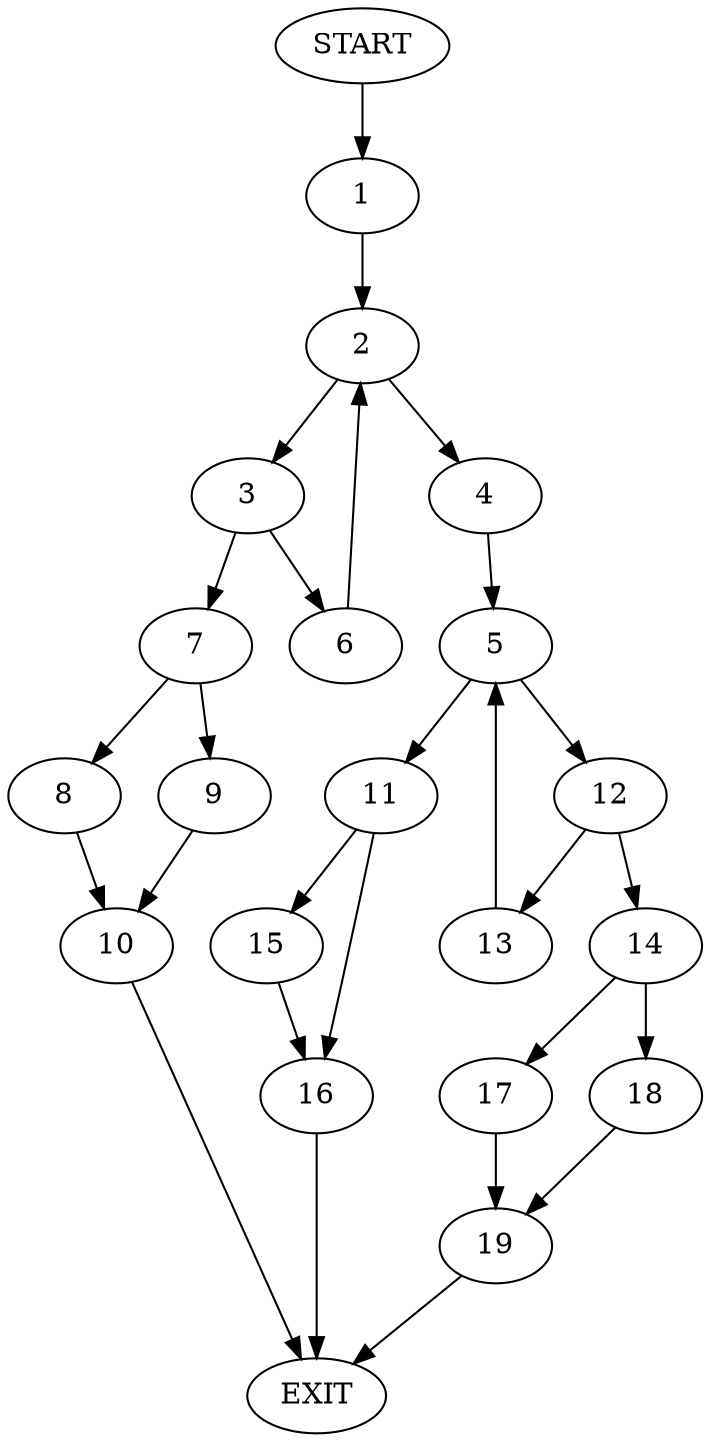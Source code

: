 digraph {
0 [label="START"]
20 [label="EXIT"]
0 -> 1
1 -> 2
2 -> 3
2 -> 4
4 -> 5
3 -> 6
3 -> 7
6 -> 2
7 -> 8
7 -> 9
8 -> 10
9 -> 10
10 -> 20
5 -> 11
5 -> 12
12 -> 13
12 -> 14
11 -> 15
11 -> 16
14 -> 17
14 -> 18
13 -> 5
17 -> 19
18 -> 19
19 -> 20
16 -> 20
15 -> 16
}
